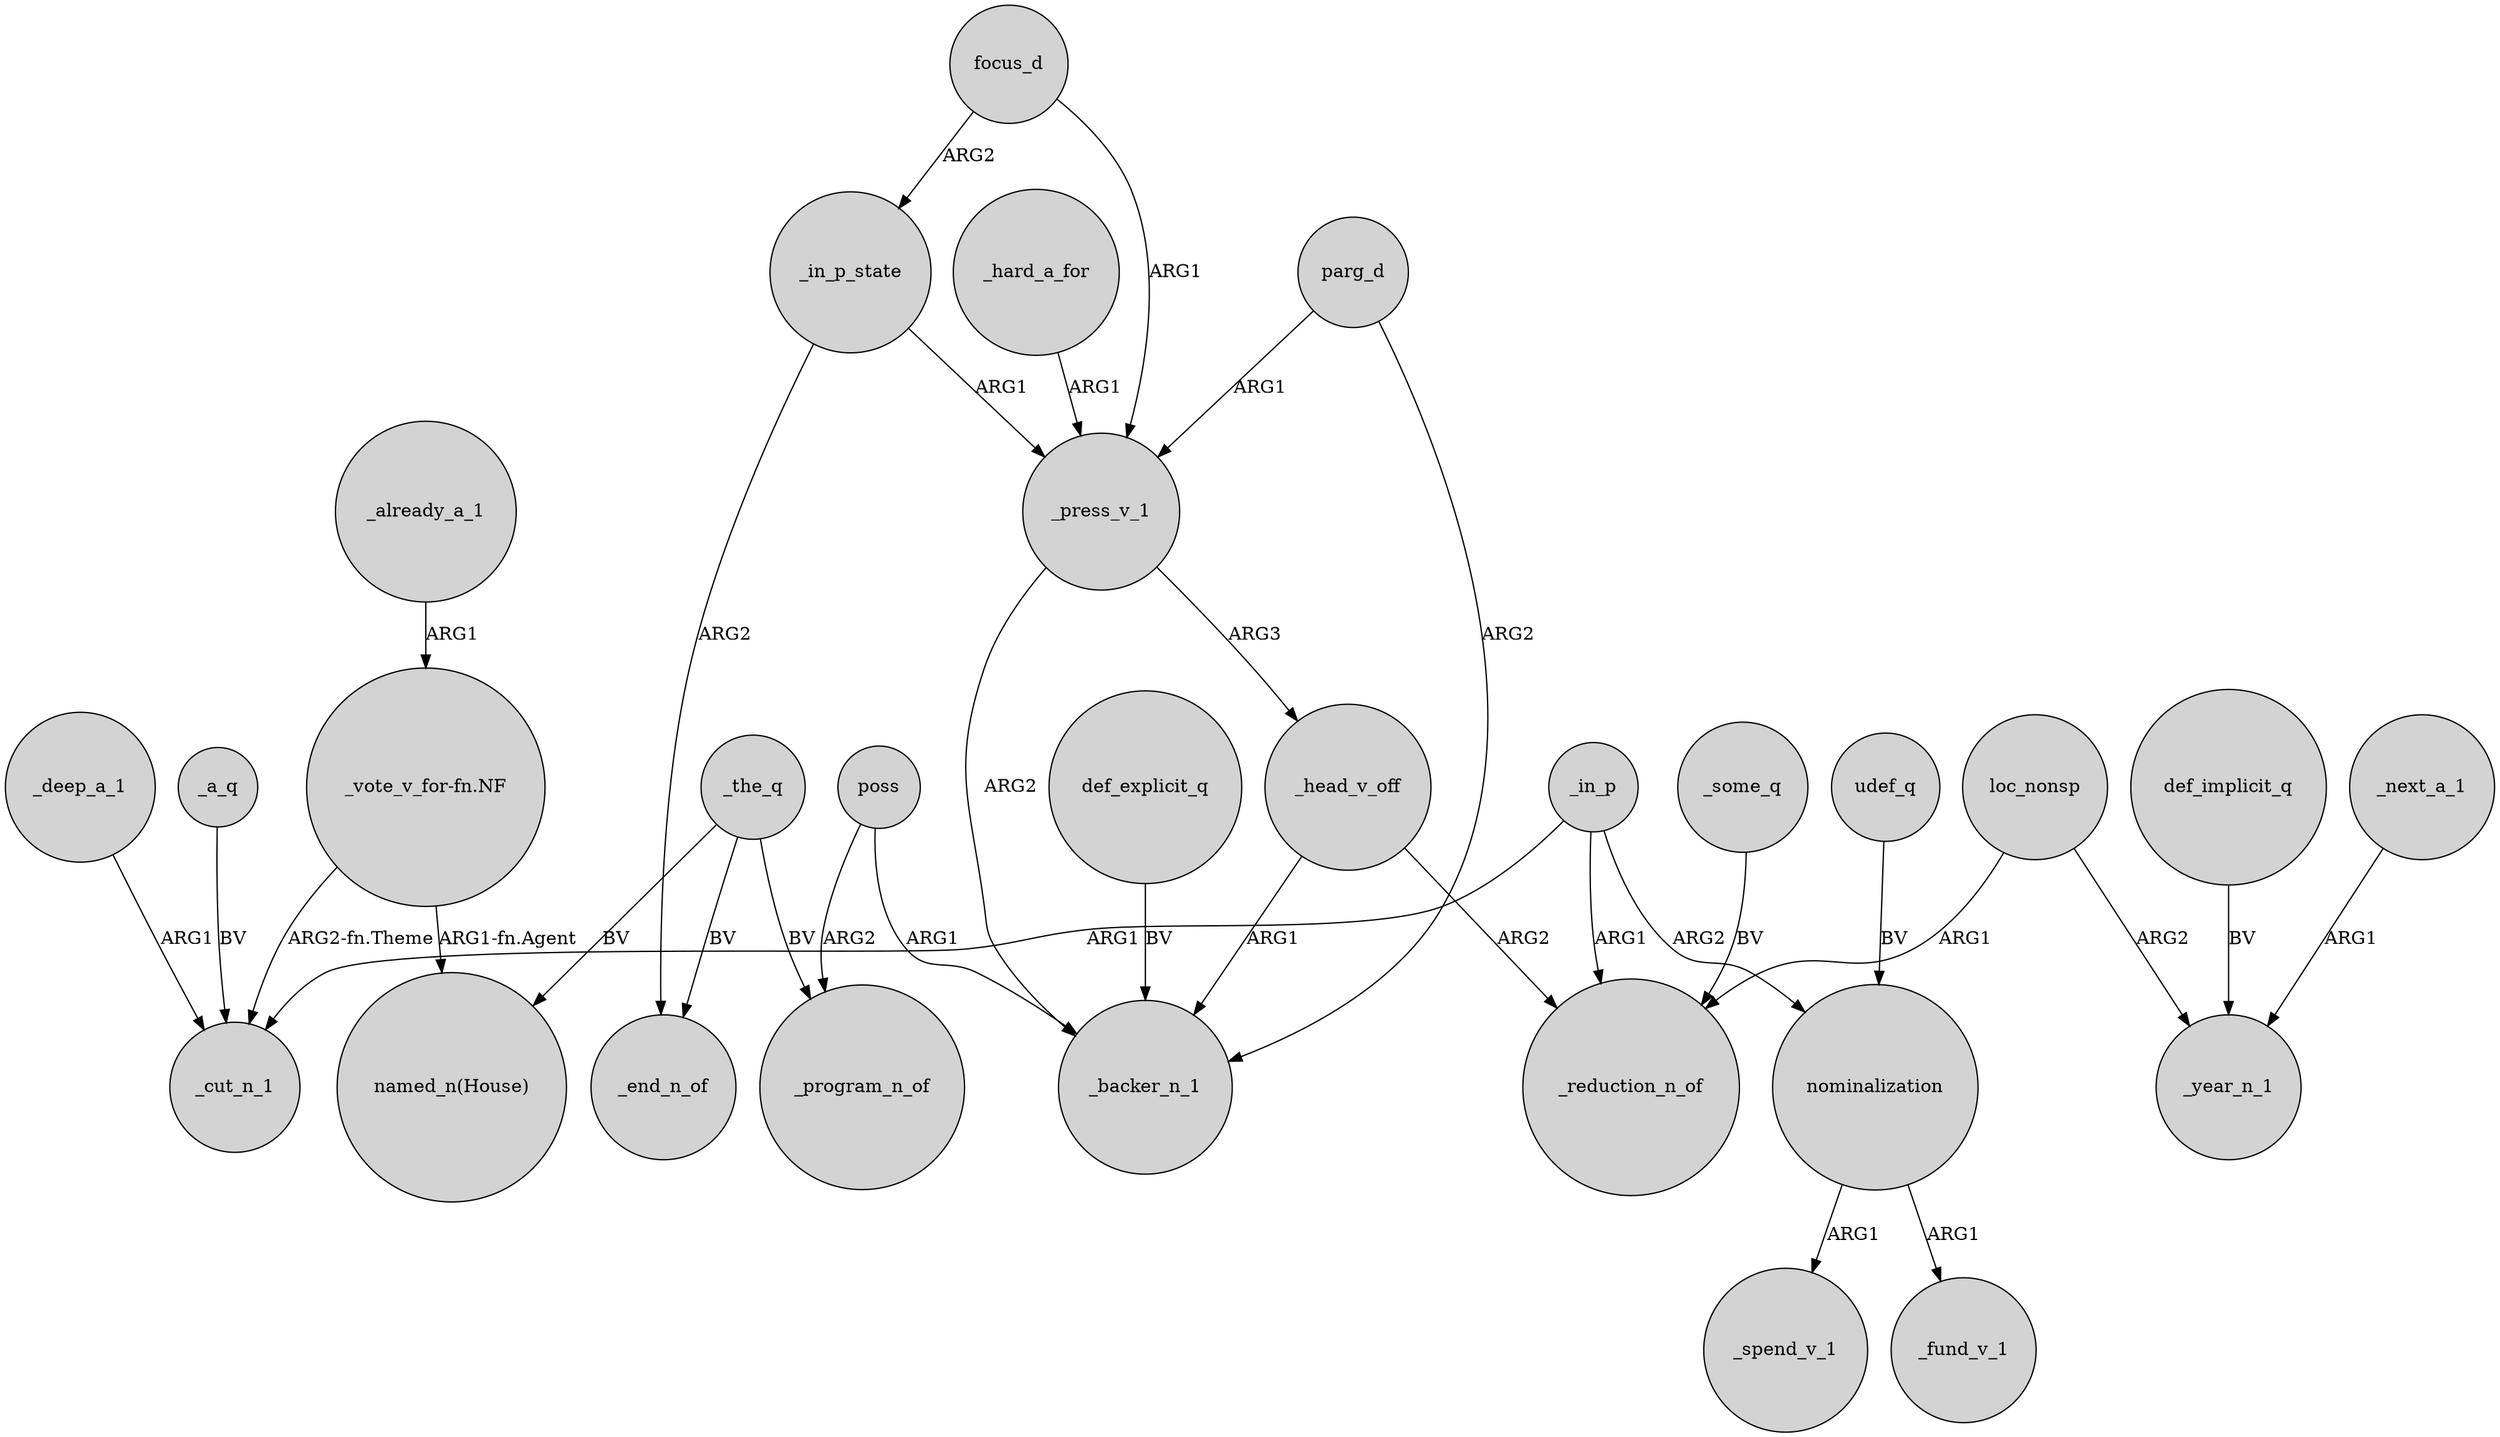 digraph {
	node [shape=circle style=filled]
	_deep_a_1 -> _cut_n_1 [label=ARG1]
	_a_q -> _cut_n_1 [label=BV]
	_head_v_off -> _backer_n_1 [label=ARG1]
	_hard_a_for -> _press_v_1 [label=ARG1]
	_already_a_1 -> "_vote_v_for-fn.NF" [label=ARG1]
	nominalization -> _spend_v_1 [label=ARG1]
	def_implicit_q -> _year_n_1 [label=BV]
	_the_q -> _end_n_of [label=BV]
	nominalization -> _fund_v_1 [label=ARG1]
	_in_p -> _cut_n_1 [label=ARG1]
	_in_p -> _reduction_n_of [label=ARG1]
	focus_d -> _in_p_state [label=ARG2]
	_press_v_1 -> _backer_n_1 [label=ARG2]
	parg_d -> _backer_n_1 [label=ARG2]
	_press_v_1 -> _head_v_off [label=ARG3]
	def_explicit_q -> _backer_n_1 [label=BV]
	_some_q -> _reduction_n_of [label=BV]
	_the_q -> "named_n(House)" [label=BV]
	_in_p_state -> _end_n_of [label=ARG2]
	poss -> _backer_n_1 [label=ARG1]
	_in_p_state -> _press_v_1 [label=ARG1]
	"_vote_v_for-fn.NF" -> "named_n(House)" [label="ARG1-fn.Agent"]
	_head_v_off -> _reduction_n_of [label=ARG2]
	_next_a_1 -> _year_n_1 [label=ARG1]
	_the_q -> _program_n_of [label=BV]
	loc_nonsp -> _year_n_1 [label=ARG2]
	udef_q -> nominalization [label=BV]
	focus_d -> _press_v_1 [label=ARG1]
	parg_d -> _press_v_1 [label=ARG1]
	"_vote_v_for-fn.NF" -> _cut_n_1 [label="ARG2-fn.Theme"]
	_in_p -> nominalization [label=ARG2]
	loc_nonsp -> _reduction_n_of [label=ARG1]
	poss -> _program_n_of [label=ARG2]
}
